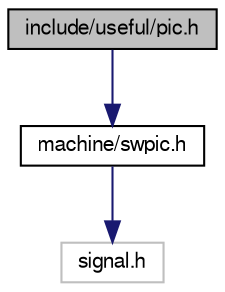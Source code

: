 digraph "include/useful/pic.h"
{
  bgcolor="transparent";
  edge [fontname="FreeSans",fontsize="10",labelfontname="FreeSans",labelfontsize="10"];
  node [fontname="FreeSans",fontsize="10",shape=record];
  Node1 [label="include/useful/pic.h",height=0.2,width=0.4,color="black", fillcolor="grey75", style="filled" fontcolor="black"];
  Node1 -> Node2 [color="midnightblue",fontsize="10",style="solid",fontname="FreeSans"];
  Node2 [label="machine/swpic.h",height=0.2,width=0.4,color="black",URL="$swpic_8h.html"];
  Node2 -> Node3 [color="midnightblue",fontsize="10",style="solid",fontname="FreeSans"];
  Node3 [label="signal.h",height=0.2,width=0.4,color="grey75"];
}
